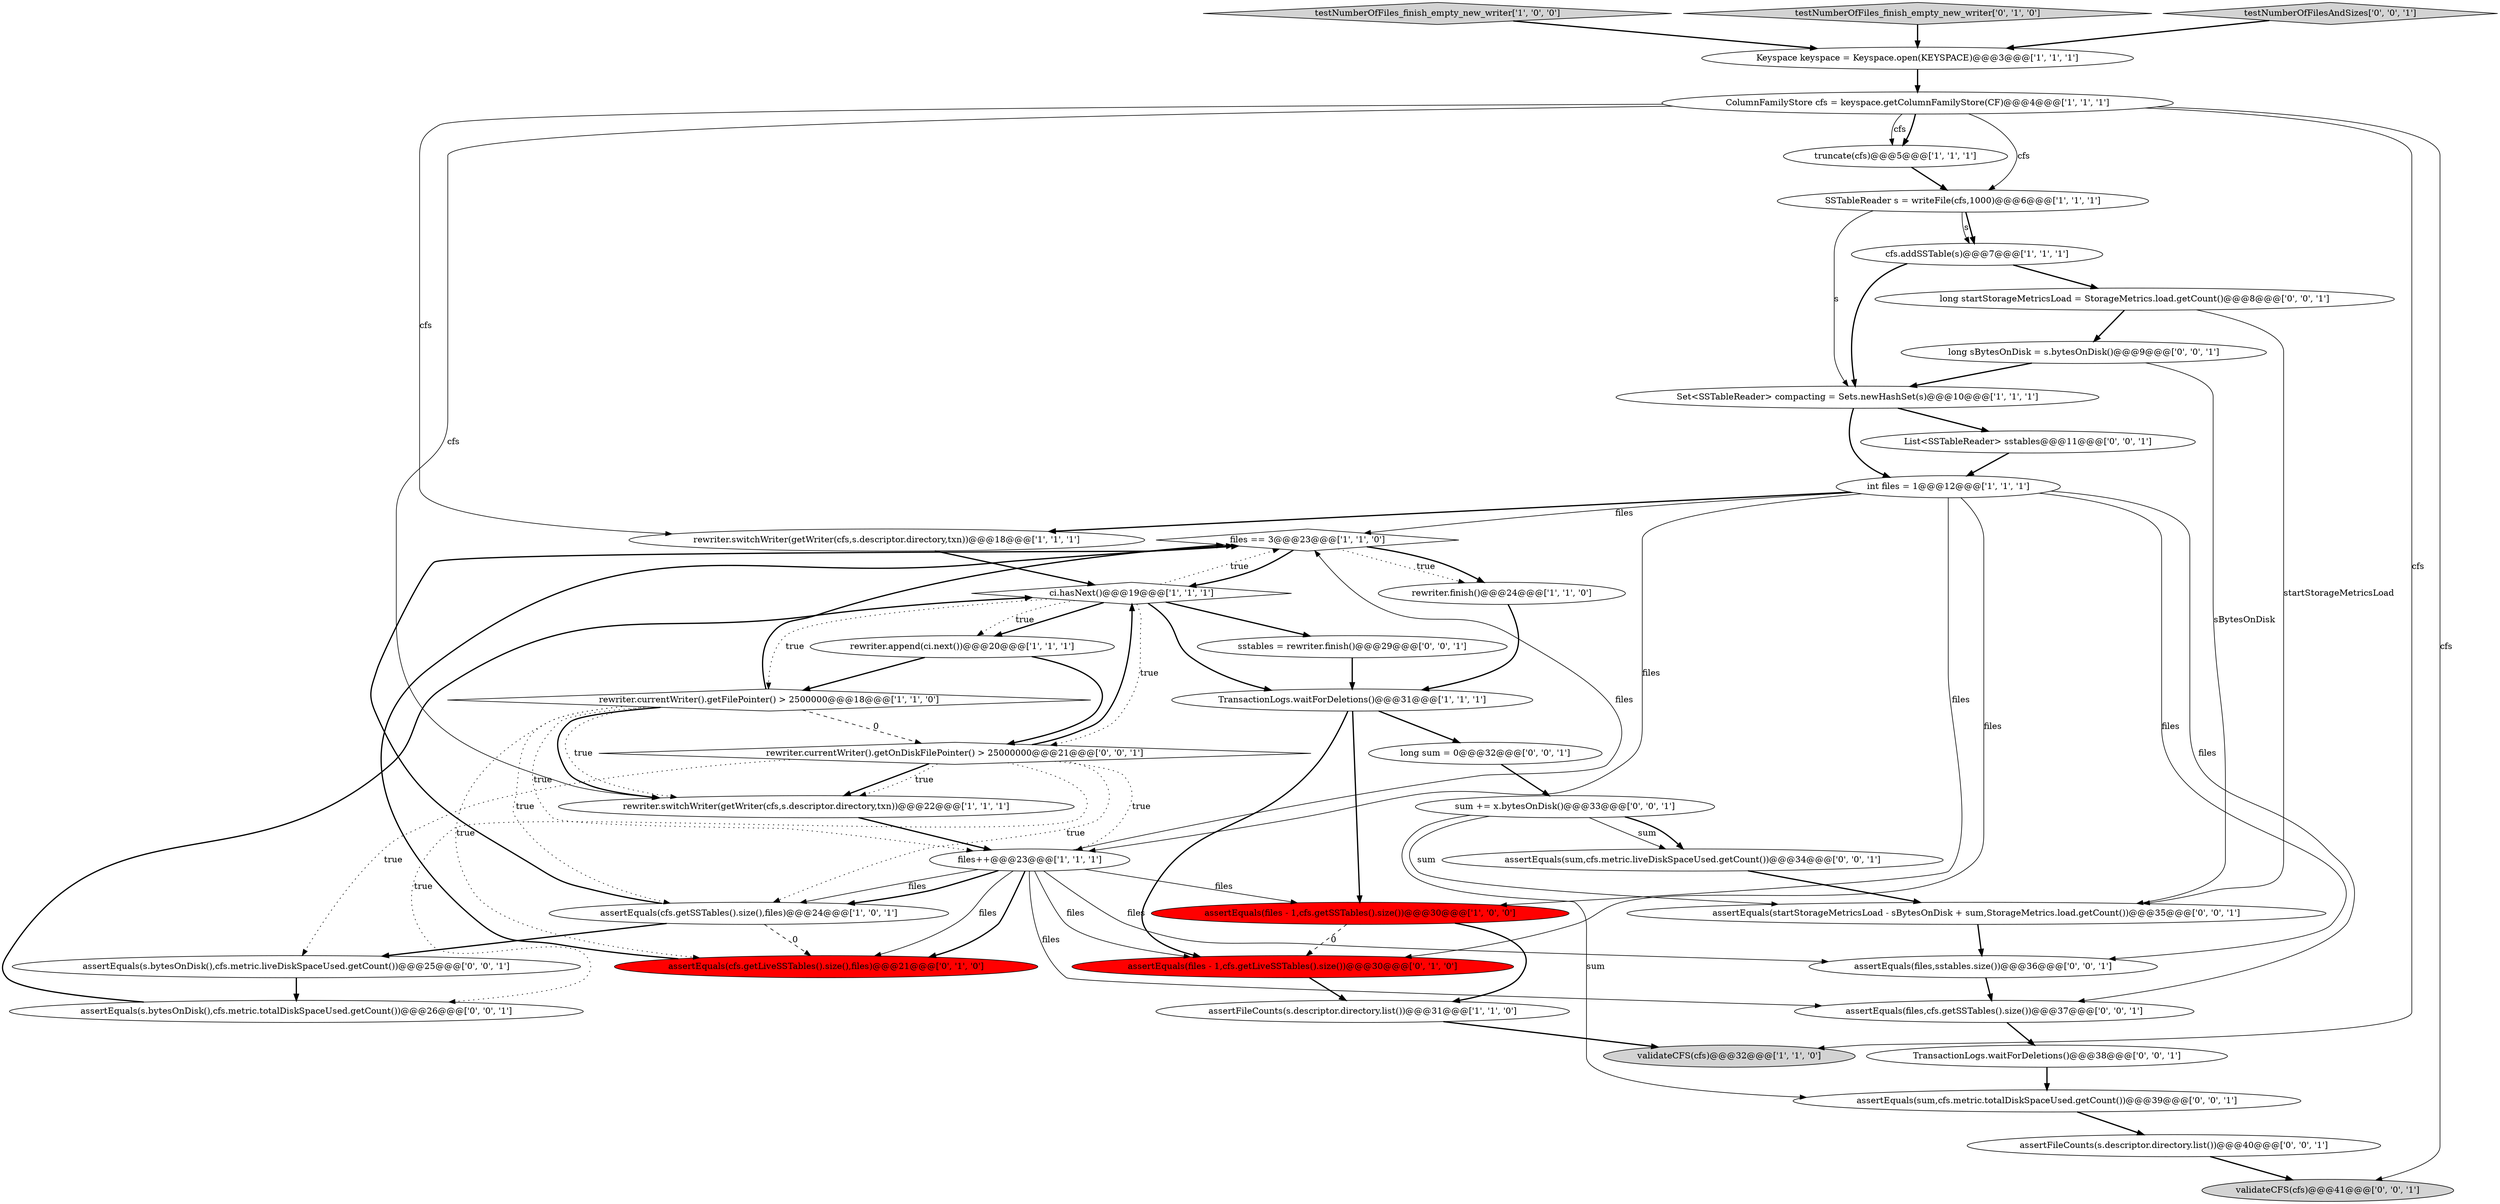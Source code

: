 digraph {
39 [style = filled, label = "TransactionLogs.waitForDeletions()@@@38@@@['0', '0', '1']", fillcolor = white, shape = ellipse image = "AAA0AAABBB3BBB"];
9 [style = filled, label = "SSTableReader s = writeFile(cfs,1000)@@@6@@@['1', '1', '1']", fillcolor = white, shape = ellipse image = "AAA0AAABBB1BBB"];
15 [style = filled, label = "cfs.addSSTable(s)@@@7@@@['1', '1', '1']", fillcolor = white, shape = ellipse image = "AAA0AAABBB1BBB"];
40 [style = filled, label = "assertEquals(sum,cfs.metric.totalDiskSpaceUsed.getCount())@@@39@@@['0', '0', '1']", fillcolor = white, shape = ellipse image = "AAA0AAABBB3BBB"];
38 [style = filled, label = "assertEquals(startStorageMetricsLoad - sBytesOnDisk + sum,StorageMetrics.load.getCount())@@@35@@@['0', '0', '1']", fillcolor = white, shape = ellipse image = "AAA0AAABBB3BBB"];
30 [style = filled, label = "long sBytesOnDisk = s.bytesOnDisk()@@@9@@@['0', '0', '1']", fillcolor = white, shape = ellipse image = "AAA0AAABBB3BBB"];
13 [style = filled, label = "files == 3@@@23@@@['1', '1', '0']", fillcolor = white, shape = diamond image = "AAA0AAABBB1BBB"];
19 [style = filled, label = "ColumnFamilyStore cfs = keyspace.getColumnFamilyStore(CF)@@@4@@@['1', '1', '1']", fillcolor = white, shape = ellipse image = "AAA0AAABBB1BBB"];
25 [style = filled, label = "long startStorageMetricsLoad = StorageMetrics.load.getCount()@@@8@@@['0', '0', '1']", fillcolor = white, shape = ellipse image = "AAA0AAABBB3BBB"];
20 [style = filled, label = "rewriter.switchWriter(getWriter(cfs,s.descriptor.directory,txn))@@@22@@@['1', '1', '1']", fillcolor = white, shape = ellipse image = "AAA0AAABBB1BBB"];
28 [style = filled, label = "assertEquals(files,sstables.size())@@@36@@@['0', '0', '1']", fillcolor = white, shape = ellipse image = "AAA0AAABBB3BBB"];
14 [style = filled, label = "Set<SSTableReader> compacting = Sets.newHashSet(s)@@@10@@@['1', '1', '1']", fillcolor = white, shape = ellipse image = "AAA0AAABBB1BBB"];
33 [style = filled, label = "assertEquals(s.bytesOnDisk(),cfs.metric.liveDiskSpaceUsed.getCount())@@@25@@@['0', '0', '1']", fillcolor = white, shape = ellipse image = "AAA0AAABBB3BBB"];
2 [style = filled, label = "assertFileCounts(s.descriptor.directory.list())@@@31@@@['1', '1', '0']", fillcolor = white, shape = ellipse image = "AAA0AAABBB1BBB"];
5 [style = filled, label = "validateCFS(cfs)@@@32@@@['1', '1', '0']", fillcolor = lightgray, shape = ellipse image = "AAA0AAABBB1BBB"];
10 [style = filled, label = "rewriter.currentWriter().getFilePointer() > 2500000@@@18@@@['1', '1', '0']", fillcolor = white, shape = diamond image = "AAA0AAABBB1BBB"];
7 [style = filled, label = "files++@@@23@@@['1', '1', '1']", fillcolor = white, shape = ellipse image = "AAA0AAABBB1BBB"];
17 [style = filled, label = "testNumberOfFiles_finish_empty_new_writer['1', '0', '0']", fillcolor = lightgray, shape = diamond image = "AAA0AAABBB1BBB"];
24 [style = filled, label = "rewriter.currentWriter().getOnDiskFilePointer() > 25000000@@@21@@@['0', '0', '1']", fillcolor = white, shape = diamond image = "AAA0AAABBB3BBB"];
6 [style = filled, label = "truncate(cfs)@@@5@@@['1', '1', '1']", fillcolor = white, shape = ellipse image = "AAA0AAABBB1BBB"];
11 [style = filled, label = "int files = 1@@@12@@@['1', '1', '1']", fillcolor = white, shape = ellipse image = "AAA0AAABBB1BBB"];
12 [style = filled, label = "Keyspace keyspace = Keyspace.open(KEYSPACE)@@@3@@@['1', '1', '1']", fillcolor = white, shape = ellipse image = "AAA0AAABBB1BBB"];
16 [style = filled, label = "assertEquals(files - 1,cfs.getSSTables().size())@@@30@@@['1', '0', '0']", fillcolor = red, shape = ellipse image = "AAA1AAABBB1BBB"];
23 [style = filled, label = "testNumberOfFiles_finish_empty_new_writer['0', '1', '0']", fillcolor = lightgray, shape = diamond image = "AAA0AAABBB2BBB"];
36 [style = filled, label = "assertFileCounts(s.descriptor.directory.list())@@@40@@@['0', '0', '1']", fillcolor = white, shape = ellipse image = "AAA0AAABBB3BBB"];
37 [style = filled, label = "sstables = rewriter.finish()@@@29@@@['0', '0', '1']", fillcolor = white, shape = ellipse image = "AAA0AAABBB3BBB"];
21 [style = filled, label = "assertEquals(cfs.getLiveSSTables().size(),files)@@@21@@@['0', '1', '0']", fillcolor = red, shape = ellipse image = "AAA1AAABBB2BBB"];
1 [style = filled, label = "rewriter.append(ci.next())@@@20@@@['1', '1', '1']", fillcolor = white, shape = ellipse image = "AAA0AAABBB1BBB"];
27 [style = filled, label = "assertEquals(s.bytesOnDisk(),cfs.metric.totalDiskSpaceUsed.getCount())@@@26@@@['0', '0', '1']", fillcolor = white, shape = ellipse image = "AAA0AAABBB3BBB"];
0 [style = filled, label = "rewriter.switchWriter(getWriter(cfs,s.descriptor.directory,txn))@@@18@@@['1', '1', '1']", fillcolor = white, shape = ellipse image = "AAA0AAABBB1BBB"];
3 [style = filled, label = "rewriter.finish()@@@24@@@['1', '1', '0']", fillcolor = white, shape = ellipse image = "AAA0AAABBB1BBB"];
8 [style = filled, label = "ci.hasNext()@@@19@@@['1', '1', '1']", fillcolor = white, shape = diamond image = "AAA0AAABBB1BBB"];
35 [style = filled, label = "validateCFS(cfs)@@@41@@@['0', '0', '1']", fillcolor = lightgray, shape = ellipse image = "AAA0AAABBB3BBB"];
34 [style = filled, label = "sum += x.bytesOnDisk()@@@33@@@['0', '0', '1']", fillcolor = white, shape = ellipse image = "AAA0AAABBB3BBB"];
31 [style = filled, label = "long sum = 0@@@32@@@['0', '0', '1']", fillcolor = white, shape = ellipse image = "AAA0AAABBB3BBB"];
41 [style = filled, label = "testNumberOfFilesAndSizes['0', '0', '1']", fillcolor = lightgray, shape = diamond image = "AAA0AAABBB3BBB"];
4 [style = filled, label = "TransactionLogs.waitForDeletions()@@@31@@@['1', '1', '1']", fillcolor = white, shape = ellipse image = "AAA0AAABBB1BBB"];
32 [style = filled, label = "assertEquals(sum,cfs.metric.liveDiskSpaceUsed.getCount())@@@34@@@['0', '0', '1']", fillcolor = white, shape = ellipse image = "AAA0AAABBB3BBB"];
26 [style = filled, label = "assertEquals(files,cfs.getSSTables().size())@@@37@@@['0', '0', '1']", fillcolor = white, shape = ellipse image = "AAA0AAABBB3BBB"];
29 [style = filled, label = "List<SSTableReader> sstables@@@11@@@['0', '0', '1']", fillcolor = white, shape = ellipse image = "AAA0AAABBB3BBB"];
18 [style = filled, label = "assertEquals(cfs.getSSTables().size(),files)@@@24@@@['1', '0', '1']", fillcolor = white, shape = ellipse image = "AAA0AAABBB1BBB"];
22 [style = filled, label = "assertEquals(files - 1,cfs.getLiveSSTables().size())@@@30@@@['0', '1', '0']", fillcolor = red, shape = ellipse image = "AAA1AAABBB2BBB"];
30->38 [style = solid, label="sBytesOnDisk"];
34->32 [style = solid, label="sum"];
7->16 [style = solid, label="files"];
15->25 [style = bold, label=""];
25->30 [style = bold, label=""];
7->21 [style = solid, label="files"];
24->33 [style = dotted, label="true"];
25->38 [style = solid, label="startStorageMetricsLoad"];
24->27 [style = dotted, label="true"];
3->4 [style = bold, label=""];
11->7 [style = solid, label="files"];
8->1 [style = bold, label=""];
10->20 [style = dotted, label="true"];
11->16 [style = solid, label="files"];
18->21 [style = dashed, label="0"];
0->8 [style = bold, label=""];
7->13 [style = solid, label="files"];
30->14 [style = bold, label=""];
34->32 [style = bold, label=""];
23->12 [style = bold, label=""];
8->4 [style = bold, label=""];
14->11 [style = bold, label=""];
10->24 [style = dashed, label="0"];
4->16 [style = bold, label=""];
21->13 [style = bold, label=""];
10->18 [style = dotted, label="true"];
13->3 [style = dotted, label="true"];
38->28 [style = bold, label=""];
11->28 [style = solid, label="files"];
19->6 [style = bold, label=""];
9->15 [style = solid, label="s"];
9->14 [style = solid, label="s"];
33->27 [style = bold, label=""];
7->18 [style = solid, label="files"];
24->20 [style = bold, label=""];
11->13 [style = solid, label="files"];
24->8 [style = bold, label=""];
20->7 [style = bold, label=""];
36->35 [style = bold, label=""];
7->26 [style = solid, label="files"];
4->22 [style = bold, label=""];
27->8 [style = bold, label=""];
29->11 [style = bold, label=""];
24->7 [style = dotted, label="true"];
24->18 [style = dotted, label="true"];
16->22 [style = dashed, label="0"];
22->2 [style = bold, label=""];
15->14 [style = bold, label=""];
11->22 [style = solid, label="files"];
34->40 [style = solid, label="sum"];
18->33 [style = bold, label=""];
28->26 [style = bold, label=""];
11->26 [style = solid, label="files"];
8->24 [style = dotted, label="true"];
31->34 [style = bold, label=""];
19->0 [style = solid, label="cfs"];
4->31 [style = bold, label=""];
17->12 [style = bold, label=""];
19->35 [style = solid, label="cfs"];
10->13 [style = bold, label=""];
40->36 [style = bold, label=""];
39->40 [style = bold, label=""];
24->20 [style = dotted, label="true"];
14->29 [style = bold, label=""];
7->18 [style = bold, label=""];
8->37 [style = bold, label=""];
41->12 [style = bold, label=""];
8->13 [style = dotted, label="true"];
34->38 [style = solid, label="sum"];
2->5 [style = bold, label=""];
7->22 [style = solid, label="files"];
10->20 [style = bold, label=""];
19->6 [style = solid, label="cfs"];
7->28 [style = solid, label="files"];
19->9 [style = solid, label="cfs"];
8->10 [style = dotted, label="true"];
16->2 [style = bold, label=""];
26->39 [style = bold, label=""];
37->4 [style = bold, label=""];
32->38 [style = bold, label=""];
8->1 [style = dotted, label="true"];
11->0 [style = bold, label=""];
13->3 [style = bold, label=""];
9->15 [style = bold, label=""];
1->24 [style = bold, label=""];
19->5 [style = solid, label="cfs"];
18->13 [style = bold, label=""];
7->21 [style = bold, label=""];
6->9 [style = bold, label=""];
12->19 [style = bold, label=""];
13->8 [style = bold, label=""];
1->10 [style = bold, label=""];
10->21 [style = dotted, label="true"];
10->7 [style = dotted, label="true"];
19->20 [style = solid, label="cfs"];
}
